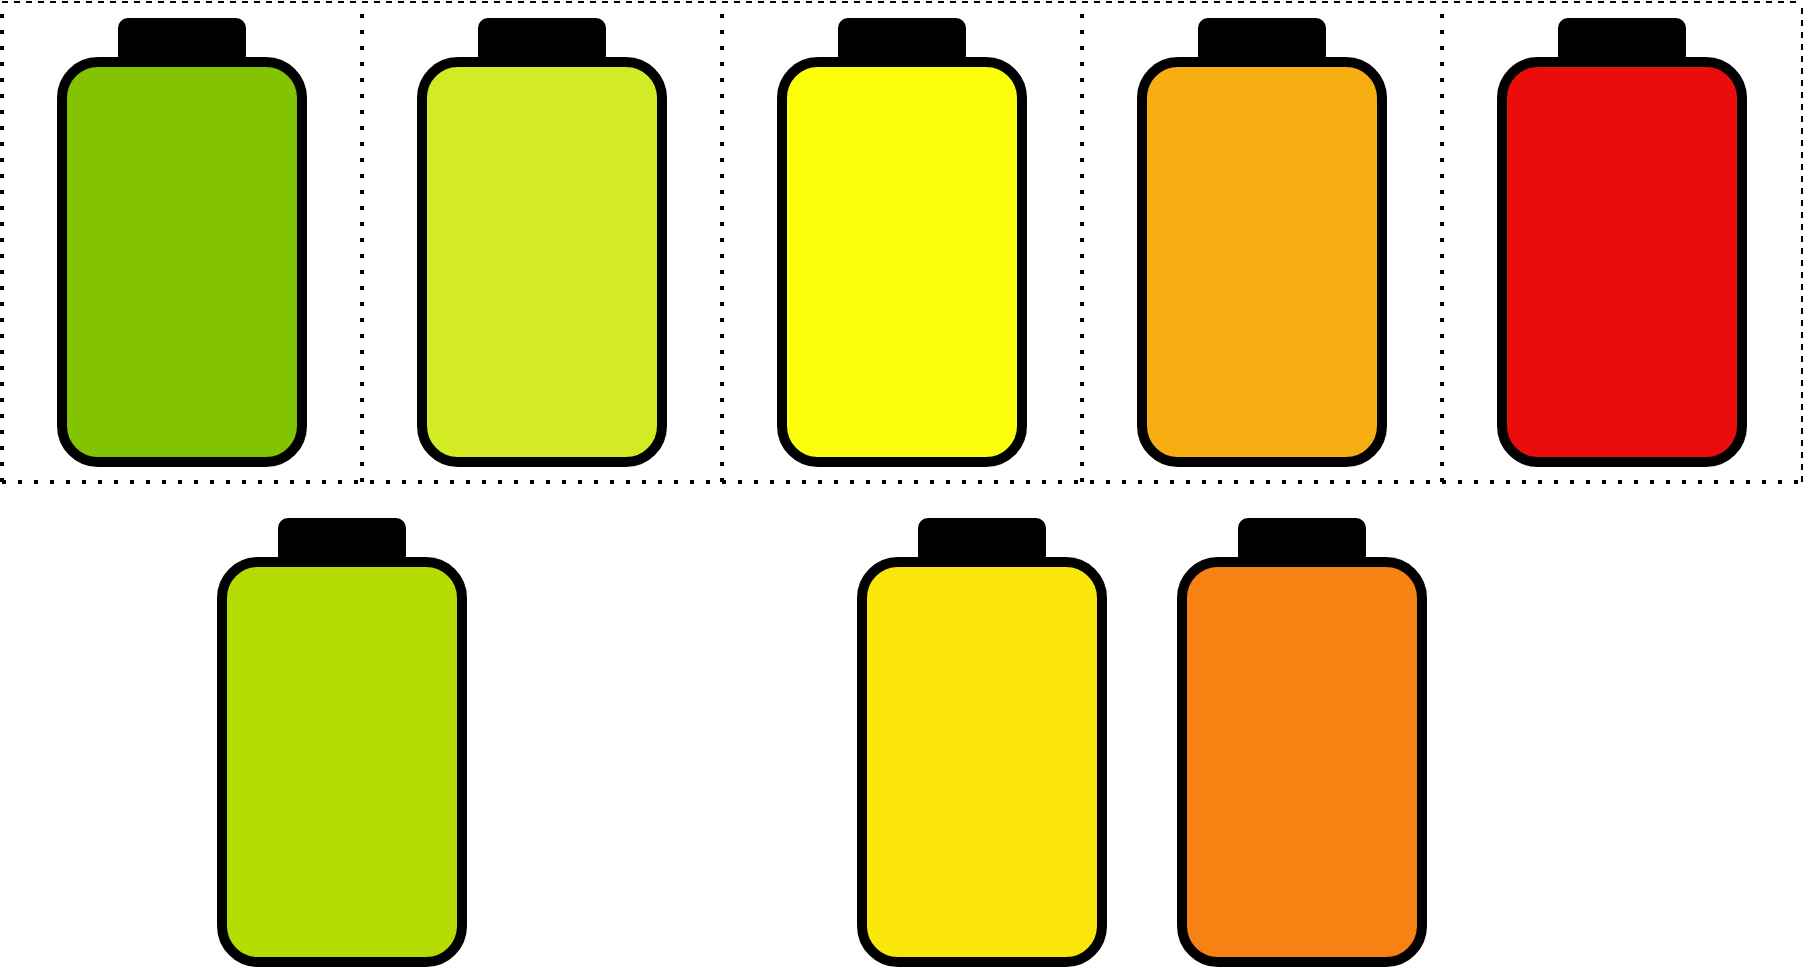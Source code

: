 <mxfile version="21.2.8" type="device" pages="3">
  <diagram name="Page-1" id="XHVafjKkPT_VVWjJy-fI">
    <mxGraphModel dx="1036" dy="614" grid="0" gridSize="10" guides="1" tooltips="1" connect="1" arrows="1" fold="1" page="1" pageScale="1" pageWidth="850" pageHeight="1100" math="0" shadow="0">
      <root>
        <mxCell id="0" />
        <mxCell id="1" parent="0" />
        <mxCell id="6K99mim8rkfN3rPeOtf7-1" value="" style="rounded=1;whiteSpace=wrap;html=1;strokeWidth=5;fillColor=#82c402;strokeColor=#000000;" parent="1" vertex="1">
          <mxGeometry x="40" y="300" width="120" height="200" as="geometry" />
        </mxCell>
        <mxCell id="6K99mim8rkfN3rPeOtf7-2" value="" style="rounded=1;whiteSpace=wrap;html=1;strokeWidth=4;fillColor=#000000;" parent="1" vertex="1">
          <mxGeometry x="70" y="280" width="60" height="20" as="geometry" />
        </mxCell>
        <mxCell id="6K99mim8rkfN3rPeOtf7-4" value="" style="rounded=1;whiteSpace=wrap;html=1;strokeWidth=5;fillColor=#fbff0a;strokeColor=#000000;" parent="1" vertex="1">
          <mxGeometry x="400" y="300" width="120" height="200" as="geometry" />
        </mxCell>
        <mxCell id="6K99mim8rkfN3rPeOtf7-5" value="" style="rounded=1;whiteSpace=wrap;html=1;strokeWidth=4;fillColor=#000000;" parent="1" vertex="1">
          <mxGeometry x="430" y="280" width="60" height="20" as="geometry" />
        </mxCell>
        <mxCell id="6K99mim8rkfN3rPeOtf7-6" value="" style="rounded=1;whiteSpace=wrap;html=1;strokeWidth=5;fillColor=#d3eb24;strokeColor=#000000;" parent="1" vertex="1">
          <mxGeometry x="220" y="300" width="120" height="200" as="geometry" />
        </mxCell>
        <mxCell id="6K99mim8rkfN3rPeOtf7-7" value="" style="rounded=1;whiteSpace=wrap;html=1;strokeWidth=4;fillColor=#000000;" parent="1" vertex="1">
          <mxGeometry x="250" y="280" width="60" height="20" as="geometry" />
        </mxCell>
        <mxCell id="6K99mim8rkfN3rPeOtf7-10" value="" style="rounded=1;whiteSpace=wrap;html=1;strokeWidth=5;fillColor=#f6ae13;strokeColor=#000000;" parent="1" vertex="1">
          <mxGeometry x="580" y="300" width="120" height="200" as="geometry" />
        </mxCell>
        <mxCell id="6K99mim8rkfN3rPeOtf7-11" value="" style="rounded=1;whiteSpace=wrap;html=1;strokeWidth=4;fillColor=#000000;" parent="1" vertex="1">
          <mxGeometry x="610" y="280" width="60" height="20" as="geometry" />
        </mxCell>
        <mxCell id="6K99mim8rkfN3rPeOtf7-12" value="" style="rounded=1;whiteSpace=wrap;html=1;strokeWidth=5;fillColor=#EB0C0C;strokeColor=#000000;" parent="1" vertex="1">
          <mxGeometry x="760" y="300" width="120" height="200" as="geometry" />
        </mxCell>
        <mxCell id="6K99mim8rkfN3rPeOtf7-13" value="" style="rounded=1;whiteSpace=wrap;html=1;strokeWidth=4;fillColor=#000000;" parent="1" vertex="1">
          <mxGeometry x="790" y="280" width="60" height="20" as="geometry" />
        </mxCell>
        <mxCell id="6K99mim8rkfN3rPeOtf7-14" value="" style="rounded=1;whiteSpace=wrap;html=1;strokeWidth=5;fillColor=#b4dc02;strokeColor=#000000;" parent="1" vertex="1">
          <mxGeometry x="120" y="550" width="120" height="200" as="geometry" />
        </mxCell>
        <mxCell id="6K99mim8rkfN3rPeOtf7-15" value="" style="rounded=1;whiteSpace=wrap;html=1;strokeWidth=4;fillColor=#000000;" parent="1" vertex="1">
          <mxGeometry x="150" y="530" width="60" height="20" as="geometry" />
        </mxCell>
        <mxCell id="6K99mim8rkfN3rPeOtf7-16" value="" style="rounded=1;whiteSpace=wrap;html=1;strokeWidth=5;fillColor=#fbe60a;strokeColor=#000000;" parent="1" vertex="1">
          <mxGeometry x="440" y="550" width="120" height="200" as="geometry" />
        </mxCell>
        <mxCell id="6K99mim8rkfN3rPeOtf7-17" value="" style="rounded=1;whiteSpace=wrap;html=1;strokeWidth=4;fillColor=#000000;" parent="1" vertex="1">
          <mxGeometry x="470" y="530" width="60" height="20" as="geometry" />
        </mxCell>
        <mxCell id="6K99mim8rkfN3rPeOtf7-18" value="" style="rounded=1;whiteSpace=wrap;html=1;strokeWidth=5;fillColor=#f68213;strokeColor=#000000;" parent="1" vertex="1">
          <mxGeometry x="600" y="550" width="120" height="200" as="geometry" />
        </mxCell>
        <mxCell id="6K99mim8rkfN3rPeOtf7-19" value="" style="rounded=1;whiteSpace=wrap;html=1;strokeWidth=4;fillColor=#000000;" parent="1" vertex="1">
          <mxGeometry x="630" y="530" width="60" height="20" as="geometry" />
        </mxCell>
        <mxCell id="6K99mim8rkfN3rPeOtf7-20" value="" style="endArrow=none;dashed=1;html=1;rounded=0;" parent="1" edge="1">
          <mxGeometry width="50" height="50" relative="1" as="geometry">
            <mxPoint x="10" y="270" as="sourcePoint" />
            <mxPoint x="910" y="270" as="targetPoint" />
          </mxGeometry>
        </mxCell>
        <mxCell id="6K99mim8rkfN3rPeOtf7-21" value="" style="endArrow=none;dashed=1;html=1;dashPattern=1 3;strokeWidth=2;rounded=0;" parent="1" edge="1">
          <mxGeometry width="50" height="50" relative="1" as="geometry">
            <mxPoint x="10" y="510" as="sourcePoint" />
            <mxPoint x="10" y="270" as="targetPoint" />
          </mxGeometry>
        </mxCell>
        <mxCell id="6K99mim8rkfN3rPeOtf7-22" value="" style="endArrow=none;dashed=1;html=1;dashPattern=1 3;strokeWidth=2;rounded=0;" parent="1" edge="1">
          <mxGeometry width="50" height="50" relative="1" as="geometry">
            <mxPoint x="10" y="510" as="sourcePoint" />
            <mxPoint x="910" y="510" as="targetPoint" />
          </mxGeometry>
        </mxCell>
        <mxCell id="6K99mim8rkfN3rPeOtf7-23" value="" style="endArrow=none;dashed=1;html=1;rounded=0;" parent="1" edge="1">
          <mxGeometry width="50" height="50" relative="1" as="geometry">
            <mxPoint x="910" y="510" as="sourcePoint" />
            <mxPoint x="910" y="270" as="targetPoint" />
          </mxGeometry>
        </mxCell>
        <mxCell id="6K99mim8rkfN3rPeOtf7-24" value="" style="endArrow=none;dashed=1;html=1;dashPattern=1 3;strokeWidth=2;rounded=0;" parent="1" edge="1">
          <mxGeometry width="50" height="50" relative="1" as="geometry">
            <mxPoint x="190" y="510" as="sourcePoint" />
            <mxPoint x="190" y="270" as="targetPoint" />
          </mxGeometry>
        </mxCell>
        <mxCell id="6K99mim8rkfN3rPeOtf7-25" value="" style="endArrow=none;dashed=1;html=1;dashPattern=1 3;strokeWidth=2;rounded=0;" parent="1" edge="1">
          <mxGeometry width="50" height="50" relative="1" as="geometry">
            <mxPoint x="370" y="510" as="sourcePoint" />
            <mxPoint x="370" y="270" as="targetPoint" />
          </mxGeometry>
        </mxCell>
        <mxCell id="6K99mim8rkfN3rPeOtf7-26" value="" style="endArrow=none;dashed=1;html=1;dashPattern=1 3;strokeWidth=2;rounded=0;" parent="1" edge="1">
          <mxGeometry width="50" height="50" relative="1" as="geometry">
            <mxPoint x="550" y="510" as="sourcePoint" />
            <mxPoint x="550" y="270" as="targetPoint" />
          </mxGeometry>
        </mxCell>
        <mxCell id="6K99mim8rkfN3rPeOtf7-27" value="" style="endArrow=none;dashed=1;html=1;dashPattern=1 3;strokeWidth=2;rounded=0;" parent="1" edge="1">
          <mxGeometry width="50" height="50" relative="1" as="geometry">
            <mxPoint x="730" y="510" as="sourcePoint" />
            <mxPoint x="730" y="270" as="targetPoint" />
          </mxGeometry>
        </mxCell>
      </root>
    </mxGraphModel>
  </diagram>
  <diagram id="lQzQr5pMPaChPdg_7r0u" name="Page-2">
    <mxGraphModel dx="1443" dy="351" grid="1" gridSize="10" guides="1" tooltips="1" connect="1" arrows="1" fold="1" page="1" pageScale="1" pageWidth="850" pageHeight="1100" math="0" shadow="0">
      <root>
        <mxCell id="0" />
        <mxCell id="1" parent="0" />
        <mxCell id="S4Wu4qtCutzfjn-QbG35-14" value="" style="edgeStyle=orthogonalEdgeStyle;rounded=0;orthogonalLoop=1;jettySize=auto;html=1;endArrow=none;endFill=0;strokeWidth=3;fillColor=none;strokeColor=none;" edge="1" parent="1">
          <mxGeometry relative="1" as="geometry">
            <mxPoint x="260" y="707.03" as="sourcePoint" />
            <mxPoint x="290" y="707.03" as="targetPoint" />
          </mxGeometry>
        </mxCell>
        <mxCell id="S4Wu4qtCutzfjn-QbG35-15" value="" style="edgeStyle=orthogonalEdgeStyle;rounded=0;orthogonalLoop=1;jettySize=auto;html=1;endArrow=none;endFill=0;strokeWidth=3;fillColor=none;strokeColor=none;" edge="1" parent="1">
          <mxGeometry relative="1" as="geometry">
            <mxPoint x="410" y="707.03" as="sourcePoint" />
            <mxPoint x="440" y="707.03" as="targetPoint" />
          </mxGeometry>
        </mxCell>
        <mxCell id="S4Wu4qtCutzfjn-QbG35-16" value="" style="edgeStyle=orthogonalEdgeStyle;rounded=0;orthogonalLoop=1;jettySize=auto;html=1;endArrow=none;endFill=0;strokeWidth=3;fillColor=none;strokeColor=none;" edge="1" parent="1">
          <mxGeometry relative="1" as="geometry">
            <mxPoint x="560" y="707.03" as="sourcePoint" />
            <mxPoint x="590" y="707" as="targetPoint" />
          </mxGeometry>
        </mxCell>
        <mxCell id="S4Wu4qtCutzfjn-QbG35-17" value="" style="edgeStyle=orthogonalEdgeStyle;rounded=0;orthogonalLoop=1;jettySize=auto;html=1;endArrow=none;endFill=0;strokeWidth=3;entryX=0;entryY=0.5;entryDx=0;entryDy=0;strokeColor=default;" edge="1" parent="1" target="fCGRCVeAQ8SIsaAUN3f5-19">
          <mxGeometry relative="1" as="geometry">
            <mxPoint x="170" y="707" as="sourcePoint" />
            <mxPoint x="770" y="707" as="targetPoint" />
          </mxGeometry>
        </mxCell>
        <mxCell id="S4Wu4qtCutzfjn-QbG35-13" value="" style="edgeStyle=orthogonalEdgeStyle;rounded=0;orthogonalLoop=1;jettySize=auto;html=1;endArrow=none;endFill=0;strokeWidth=3;fillColor=none;strokeColor=none;" edge="1" parent="1">
          <mxGeometry relative="1" as="geometry">
            <mxPoint x="110" y="707.053" as="sourcePoint" />
            <mxPoint x="140" y="707.03" as="targetPoint" />
          </mxGeometry>
        </mxCell>
        <mxCell id="S4Wu4qtCutzfjn-QbG35-21" style="edgeStyle=orthogonalEdgeStyle;rounded=0;orthogonalLoop=1;jettySize=auto;html=1;endArrow=none;endFill=0;strokeWidth=3;" edge="1" parent="1">
          <mxGeometry relative="1" as="geometry">
            <mxPoint x="170" y="707" as="sourcePoint" />
            <mxPoint x="380" y="840" as="targetPoint" />
            <Array as="points">
              <mxPoint y="707" />
              <mxPoint y="830" />
              <mxPoint x="380" y="830" />
            </Array>
          </mxGeometry>
        </mxCell>
        <mxCell id="S4Wu4qtCutzfjn-QbG35-25" value="" style="endArrow=none;html=1;rounded=0;strokeWidth=3;" edge="1" parent="1">
          <mxGeometry width="50" height="50" relative="1" as="geometry">
            <mxPoint x="350" y="840" as="sourcePoint" />
            <mxPoint x="410" y="840" as="targetPoint" />
          </mxGeometry>
        </mxCell>
        <mxCell id="S4Wu4qtCutzfjn-QbG35-26" value="" style="endArrow=none;html=1;rounded=0;strokeWidth=3;" edge="1" parent="1">
          <mxGeometry width="50" height="50" relative="1" as="geometry">
            <mxPoint x="360" y="850" as="sourcePoint" />
            <mxPoint x="400" y="850" as="targetPoint" />
          </mxGeometry>
        </mxCell>
        <mxCell id="S4Wu4qtCutzfjn-QbG35-27" value="" style="endArrow=none;html=1;rounded=0;strokeWidth=3;" edge="1" parent="1">
          <mxGeometry width="50" height="50" relative="1" as="geometry">
            <mxPoint x="370" y="860" as="sourcePoint" />
            <mxPoint x="390" y="860" as="targetPoint" />
          </mxGeometry>
        </mxCell>
        <mxCell id="S4Wu4qtCutzfjn-QbG35-28" value="" style="endArrow=none;html=1;rounded=0;strokeWidth=3;" edge="1" parent="1">
          <mxGeometry width="50" height="50" relative="1" as="geometry">
            <mxPoint x="375" y="870" as="sourcePoint" />
            <mxPoint x="385" y="870" as="targetPoint" />
          </mxGeometry>
        </mxCell>
        <mxCell id="fCGRCVeAQ8SIsaAUN3f5-5" value="" style="rounded=1;whiteSpace=wrap;html=1;strokeWidth=0;fillColor=none;rotation=0;strokeColor=none;" vertex="1" parent="1">
          <mxGeometry x="60" y="600" width="60" height="20" as="geometry" />
        </mxCell>
        <mxCell id="fCGRCVeAQ8SIsaAUN3f5-6" value="" style="rounded=1;whiteSpace=wrap;html=1;strokeWidth=0;fillColor=none;rotation=0;strokeColor=none;" vertex="1" parent="1">
          <mxGeometry x="30" y="617" width="120" height="180" as="geometry" />
        </mxCell>
        <mxCell id="fCGRCVeAQ8SIsaAUN3f5-7" value="" style="rounded=1;whiteSpace=wrap;html=1;strokeWidth=0;fillColor=none;rotation=0;strokeColor=none;" vertex="1" parent="1">
          <mxGeometry x="210" y="600" width="60" height="20" as="geometry" />
        </mxCell>
        <mxCell id="fCGRCVeAQ8SIsaAUN3f5-8" value="" style="rounded=1;whiteSpace=wrap;html=1;strokeWidth=0;fillColor=none;rotation=0;strokeColor=none;" vertex="1" parent="1">
          <mxGeometry x="180" y="617" width="120" height="180" as="geometry" />
        </mxCell>
        <mxCell id="fCGRCVeAQ8SIsaAUN3f5-9" value="" style="rounded=1;whiteSpace=wrap;html=1;strokeWidth=0;fillColor=none;rotation=0;strokeColor=none;" vertex="1" parent="1">
          <mxGeometry x="360" y="600" width="60" height="20" as="geometry" />
        </mxCell>
        <mxCell id="fCGRCVeAQ8SIsaAUN3f5-10" value="" style="rounded=1;whiteSpace=wrap;html=1;strokeWidth=0;fillColor=none;rotation=0;strokeColor=none;" vertex="1" parent="1">
          <mxGeometry x="330" y="617" width="120" height="180" as="geometry" />
        </mxCell>
        <mxCell id="fCGRCVeAQ8SIsaAUN3f5-14" value="" style="rounded=1;whiteSpace=wrap;html=1;strokeWidth=0;fillColor=none;rotation=0;strokeColor=none;" vertex="1" parent="1">
          <mxGeometry x="510" y="600" width="60" height="20" as="geometry" />
        </mxCell>
        <mxCell id="fCGRCVeAQ8SIsaAUN3f5-15" value="" style="rounded=1;whiteSpace=wrap;html=1;strokeWidth=0;fillColor=none;rotation=0;strokeColor=none;" vertex="1" parent="1">
          <mxGeometry x="480" y="617" width="120" height="180" as="geometry" />
        </mxCell>
        <mxCell id="fCGRCVeAQ8SIsaAUN3f5-16" value="" style="rounded=1;whiteSpace=wrap;html=1;strokeWidth=0;fillColor=none;rotation=0;strokeColor=none;" vertex="1" parent="1">
          <mxGeometry x="660" y="600" width="60" height="20" as="geometry" />
        </mxCell>
        <mxCell id="fCGRCVeAQ8SIsaAUN3f5-17" value="" style="rounded=1;whiteSpace=wrap;html=1;strokeWidth=0;fillColor=none;rotation=0;strokeColor=none;" vertex="1" parent="1">
          <mxGeometry x="630" y="617" width="120" height="180" as="geometry" />
        </mxCell>
        <mxCell id="fCGRCVeAQ8SIsaAUN3f5-18" value="" style="rounded=1;whiteSpace=wrap;html=1;strokeWidth=0;fillColor=none;rotation=0;strokeColor=none;" vertex="1" parent="1">
          <mxGeometry x="810" y="600" width="60" height="20" as="geometry" />
        </mxCell>
        <mxCell id="fCGRCVeAQ8SIsaAUN3f5-19" value="" style="rounded=1;whiteSpace=wrap;html=1;strokeWidth=0;fillColor=none;rotation=0;strokeColor=none;" vertex="1" parent="1">
          <mxGeometry x="780" y="617" width="120" height="180" as="geometry" />
        </mxCell>
      </root>
    </mxGraphModel>
  </diagram>
  <diagram id="W0rKrKnhfMGaf5mWChMv" name="Page-3">
    <mxGraphModel dx="1036" dy="614" grid="1" gridSize="10" guides="1" tooltips="1" connect="1" arrows="1" fold="1" page="1" pageScale="1" pageWidth="850" pageHeight="1100" math="0" shadow="0">
      <root>
        <mxCell id="0" />
        <mxCell id="1" parent="0" />
        <mxCell id="2J9tGUhHMZtwZSZ47ns5-1" value="" style="rounded=1;whiteSpace=wrap;html=1;strokeWidth=0;fillColor=#EB0C0C;rotation=90;" vertex="1" parent="1">
          <mxGeometry x="470" y="680" width="60" height="20" as="geometry" />
        </mxCell>
        <mxCell id="2J9tGUhHMZtwZSZ47ns5-2" value="" style="rounded=1;whiteSpace=wrap;html=1;strokeWidth=0;fillColor=#EB0C0C;strokeColor=none;rotation=90;" vertex="1" parent="1">
          <mxGeometry x="350" y="600" width="120" height="180" as="geometry" />
        </mxCell>
      </root>
    </mxGraphModel>
  </diagram>
</mxfile>
